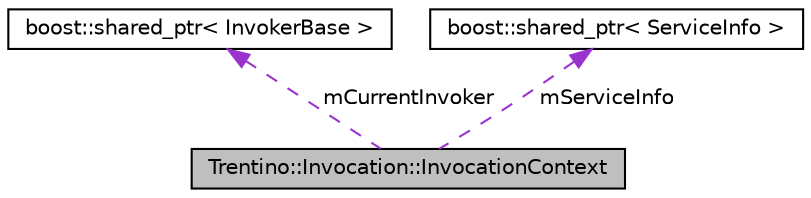 digraph G
{
  edge [fontname="Helvetica",fontsize="10",labelfontname="Helvetica",labelfontsize="10"];
  node [fontname="Helvetica",fontsize="10",shape=record];
  Node1 [label="Trentino::Invocation::InvocationContext",height=0.2,width=0.4,color="black", fillcolor="grey75", style="filled" fontcolor="black"];
  Node2 -> Node1 [dir="back",color="darkorchid3",fontsize="10",style="dashed",label=" mCurrentInvoker" ,fontname="Helvetica"];
  Node2 [label="boost::shared_ptr\< InvokerBase \>",height=0.2,width=0.4,color="black", fillcolor="white", style="filled",URL="$classboost_1_1shared__ptr.html"];
  Node3 -> Node1 [dir="back",color="darkorchid3",fontsize="10",style="dashed",label=" mServiceInfo" ,fontname="Helvetica"];
  Node3 [label="boost::shared_ptr\< ServiceInfo \>",height=0.2,width=0.4,color="black", fillcolor="white", style="filled",URL="$classboost_1_1shared__ptr.html"];
}
